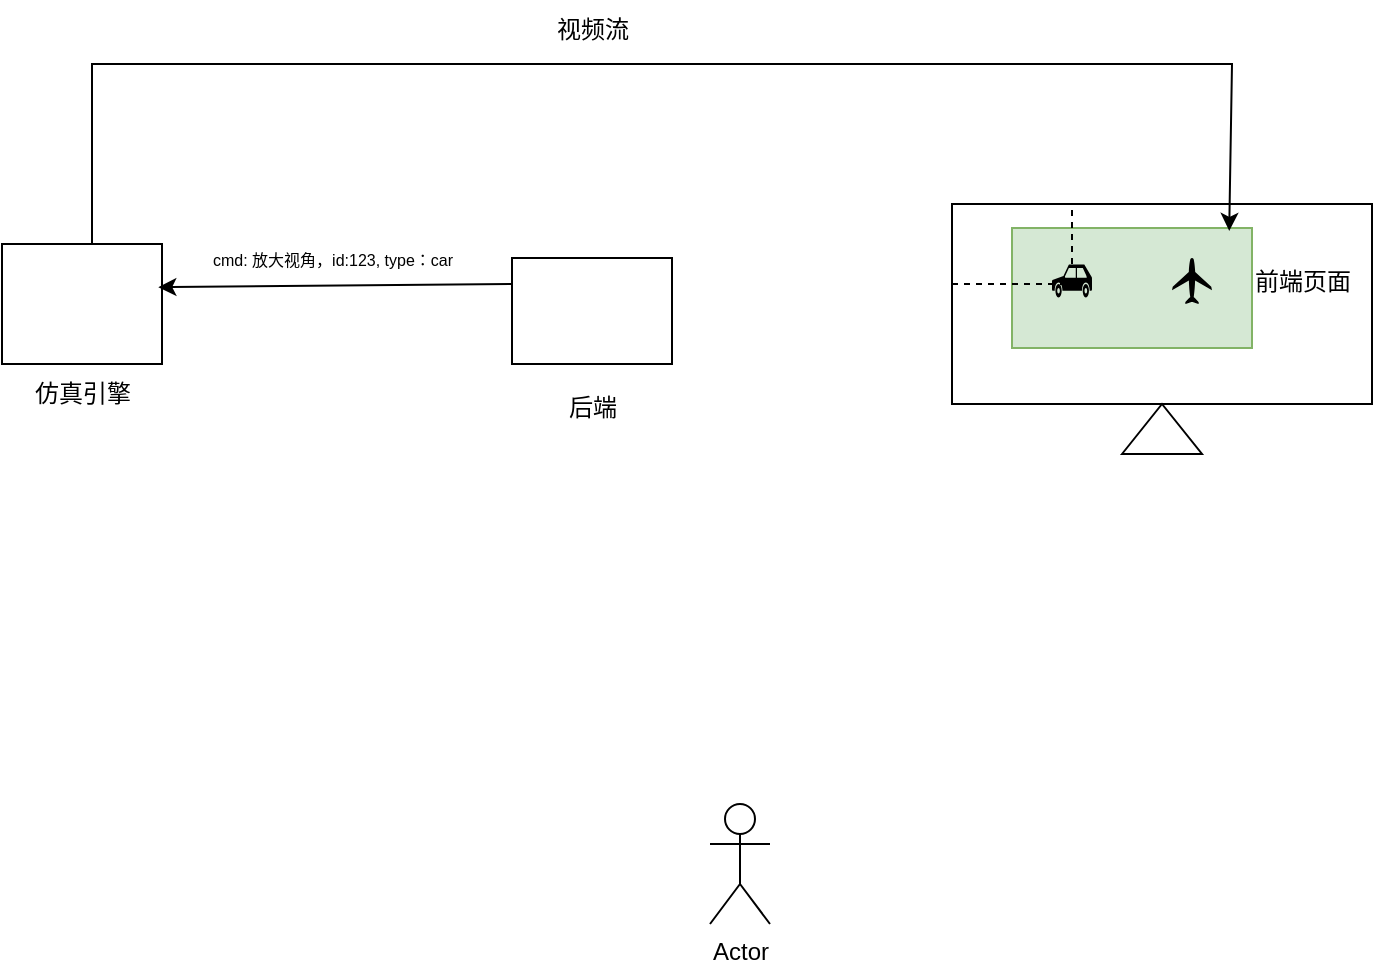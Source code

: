 <mxfile version="24.4.9" type="github">
  <diagram name="第 1 页" id="nvQce1N_u7E6IXuI6mkc">
    <mxGraphModel dx="961" dy="547" grid="1" gridSize="10" guides="1" tooltips="1" connect="1" arrows="1" fold="1" page="1" pageScale="1" pageWidth="827" pageHeight="1169" math="0" shadow="0">
      <root>
        <mxCell id="0" />
        <mxCell id="1" parent="0" />
        <mxCell id="y5WzmukbtOXT9IDPHK0q-2" value="" style="rounded=0;whiteSpace=wrap;html=1;" vertex="1" parent="1">
          <mxGeometry x="520" y="170" width="210" height="100" as="geometry" />
        </mxCell>
        <mxCell id="y5WzmukbtOXT9IDPHK0q-3" value="" style="triangle;whiteSpace=wrap;html=1;rotation=-90;" vertex="1" parent="1">
          <mxGeometry x="612.5" y="262.5" width="25" height="40" as="geometry" />
        </mxCell>
        <mxCell id="y5WzmukbtOXT9IDPHK0q-4" value="" style="rounded=0;whiteSpace=wrap;html=1;fillColor=#d5e8d4;strokeColor=#82b366;" vertex="1" parent="1">
          <mxGeometry x="550" y="182" width="120" height="60" as="geometry" />
        </mxCell>
        <mxCell id="y5WzmukbtOXT9IDPHK0q-5" value="Actor" style="shape=umlActor;verticalLabelPosition=bottom;verticalAlign=top;html=1;outlineConnect=0;" vertex="1" parent="1">
          <mxGeometry x="399" y="470" width="30" height="60" as="geometry" />
        </mxCell>
        <mxCell id="y5WzmukbtOXT9IDPHK0q-6" value="前端页面" style="text;html=1;align=center;verticalAlign=middle;resizable=0;points=[];autosize=1;strokeColor=none;fillColor=none;" vertex="1" parent="1">
          <mxGeometry x="660" y="193.5" width="70" height="30" as="geometry" />
        </mxCell>
        <mxCell id="y5WzmukbtOXT9IDPHK0q-7" value="" style="rounded=0;whiteSpace=wrap;html=1;" vertex="1" parent="1">
          <mxGeometry x="300" y="197" width="80" height="53" as="geometry" />
        </mxCell>
        <mxCell id="y5WzmukbtOXT9IDPHK0q-8" value="" style="rounded=0;whiteSpace=wrap;html=1;" vertex="1" parent="1">
          <mxGeometry x="45" y="190" width="80" height="60" as="geometry" />
        </mxCell>
        <mxCell id="y5WzmukbtOXT9IDPHK0q-10" value="" style="shape=mxgraph.signs.transportation.car_3;html=1;pointerEvents=1;fillColor=#000000;strokeColor=none;verticalLabelPosition=bottom;verticalAlign=top;align=center;" vertex="1" parent="1">
          <mxGeometry x="570" y="200.25" width="20" height="16.5" as="geometry" />
        </mxCell>
        <mxCell id="y5WzmukbtOXT9IDPHK0q-12" value="" style="shape=mxgraph.signs.transportation.airplane_5;html=1;pointerEvents=1;fillColor=#000000;strokeColor=none;verticalLabelPosition=bottom;verticalAlign=top;align=center;" vertex="1" parent="1">
          <mxGeometry x="630" y="197" width="20" height="23" as="geometry" />
        </mxCell>
        <mxCell id="y5WzmukbtOXT9IDPHK0q-13" value="仿真引擎" style="text;html=1;align=center;verticalAlign=middle;resizable=0;points=[];autosize=1;strokeColor=none;fillColor=none;" vertex="1" parent="1">
          <mxGeometry x="50" y="250" width="70" height="30" as="geometry" />
        </mxCell>
        <mxCell id="y5WzmukbtOXT9IDPHK0q-14" value="" style="endArrow=classic;html=1;rounded=0;entryX=0.905;entryY=0.024;entryDx=0;entryDy=0;entryPerimeter=0;" edge="1" parent="1" target="y5WzmukbtOXT9IDPHK0q-4">
          <mxGeometry width="50" height="50" relative="1" as="geometry">
            <mxPoint x="90" y="190" as="sourcePoint" />
            <mxPoint x="140" y="140" as="targetPoint" />
            <Array as="points">
              <mxPoint x="90" y="100" />
              <mxPoint x="660" y="100" />
            </Array>
          </mxGeometry>
        </mxCell>
        <mxCell id="y5WzmukbtOXT9IDPHK0q-15" value="视频流" style="text;html=1;align=center;verticalAlign=middle;resizable=0;points=[];autosize=1;strokeColor=none;fillColor=none;" vertex="1" parent="1">
          <mxGeometry x="310" y="68" width="60" height="30" as="geometry" />
        </mxCell>
        <mxCell id="y5WzmukbtOXT9IDPHK0q-16" value="后端" style="text;html=1;align=center;verticalAlign=middle;resizable=0;points=[];autosize=1;strokeColor=none;fillColor=none;" vertex="1" parent="1">
          <mxGeometry x="315" y="257" width="50" height="30" as="geometry" />
        </mxCell>
        <mxCell id="y5WzmukbtOXT9IDPHK0q-17" value="" style="endArrow=classic;html=1;rounded=0;entryX=0.977;entryY=0.36;entryDx=0;entryDy=0;entryPerimeter=0;" edge="1" parent="1" target="y5WzmukbtOXT9IDPHK0q-8">
          <mxGeometry width="50" height="50" relative="1" as="geometry">
            <mxPoint x="300" y="210" as="sourcePoint" />
            <mxPoint x="350" y="160" as="targetPoint" />
          </mxGeometry>
        </mxCell>
        <mxCell id="y5WzmukbtOXT9IDPHK0q-19" value="&lt;font style=&quot;font-size: 8px;&quot;&gt;cmd: 放大视角，id:123, type：car&lt;/font&gt;" style="text;html=1;align=center;verticalAlign=middle;resizable=0;points=[];autosize=1;strokeColor=none;fillColor=none;" vertex="1" parent="1">
          <mxGeometry x="140" y="182" width="140" height="30" as="geometry" />
        </mxCell>
        <mxCell id="y5WzmukbtOXT9IDPHK0q-21" value="" style="endArrow=none;html=1;rounded=0;dashed=1;" edge="1" parent="1">
          <mxGeometry width="50" height="50" relative="1" as="geometry">
            <mxPoint x="580" y="200" as="sourcePoint" />
            <mxPoint x="580" y="170" as="targetPoint" />
          </mxGeometry>
        </mxCell>
        <mxCell id="y5WzmukbtOXT9IDPHK0q-22" value="" style="endArrow=none;html=1;rounded=0;dashed=1;" edge="1" parent="1">
          <mxGeometry width="50" height="50" relative="1" as="geometry">
            <mxPoint x="520" y="210" as="sourcePoint" />
            <mxPoint x="580" y="210" as="targetPoint" />
          </mxGeometry>
        </mxCell>
      </root>
    </mxGraphModel>
  </diagram>
</mxfile>
